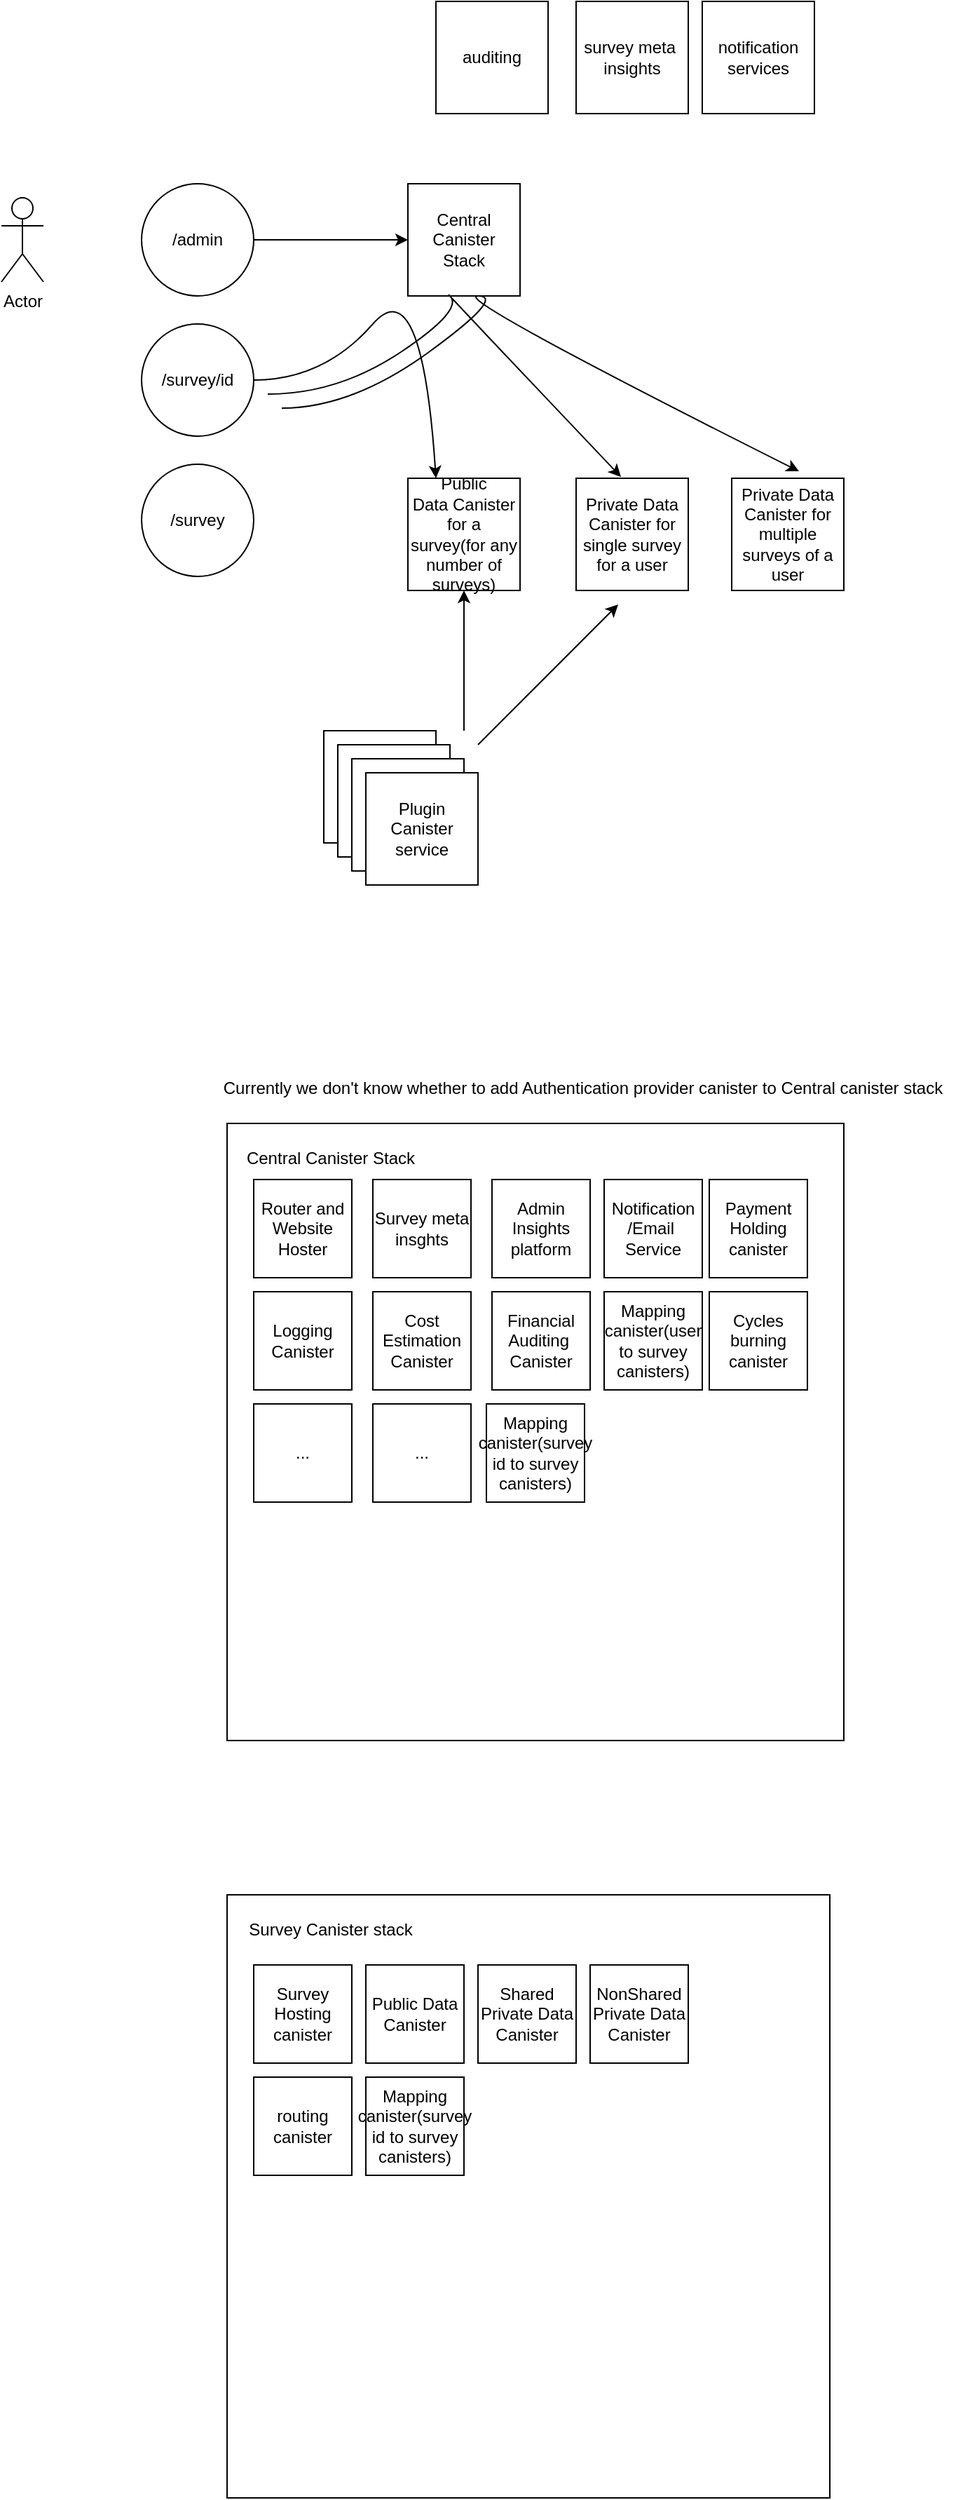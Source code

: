 <mxfile version="16.0.0" type="github">
  <diagram id="7NAlfg4iTmrK7nSItmeB" name="Page-1">
    <mxGraphModel dx="1186" dy="614" grid="1" gridSize="10" guides="1" tooltips="1" connect="1" arrows="1" fold="1" page="1" pageScale="1" pageWidth="850" pageHeight="1100" math="0" shadow="0">
      <root>
        <mxCell id="0" />
        <mxCell id="1" parent="0" />
        <mxCell id="pX9hVj9UVFLZUOQtLVUP-1" value="Actor" style="shape=umlActor;verticalLabelPosition=bottom;verticalAlign=top;html=1;outlineConnect=0;" vertex="1" parent="1">
          <mxGeometry x="30" y="240" width="30" height="60" as="geometry" />
        </mxCell>
        <mxCell id="pX9hVj9UVFLZUOQtLVUP-2" value="Central Canister Stack" style="whiteSpace=wrap;html=1;aspect=fixed;" vertex="1" parent="1">
          <mxGeometry x="320" y="230" width="80" height="80" as="geometry" />
        </mxCell>
        <mxCell id="pX9hVj9UVFLZUOQtLVUP-15" value="Public &lt;br&gt;Data Canister for a survey(for any number of surveys)" style="whiteSpace=wrap;html=1;aspect=fixed;" vertex="1" parent="1">
          <mxGeometry x="320" y="440" width="80" height="80" as="geometry" />
        </mxCell>
        <mxCell id="pX9hVj9UVFLZUOQtLVUP-16" value="/admin" style="ellipse;whiteSpace=wrap;html=1;aspect=fixed;" vertex="1" parent="1">
          <mxGeometry x="130" y="230" width="80" height="80" as="geometry" />
        </mxCell>
        <mxCell id="pX9hVj9UVFLZUOQtLVUP-17" value="/survey/id" style="ellipse;whiteSpace=wrap;html=1;aspect=fixed;" vertex="1" parent="1">
          <mxGeometry x="130" y="330" width="80" height="80" as="geometry" />
        </mxCell>
        <mxCell id="pX9hVj9UVFLZUOQtLVUP-20" value="/survey" style="ellipse;whiteSpace=wrap;html=1;aspect=fixed;" vertex="1" parent="1">
          <mxGeometry x="130" y="430" width="80" height="80" as="geometry" />
        </mxCell>
        <mxCell id="pX9hVj9UVFLZUOQtLVUP-22" value="Private Data Canister for single survey for a user" style="whiteSpace=wrap;html=1;aspect=fixed;" vertex="1" parent="1">
          <mxGeometry x="440" y="440" width="80" height="80" as="geometry" />
        </mxCell>
        <mxCell id="pX9hVj9UVFLZUOQtLVUP-23" value="Plugin Canister service" style="whiteSpace=wrap;html=1;aspect=fixed;" vertex="1" parent="1">
          <mxGeometry x="260" y="620" width="80" height="80" as="geometry" />
        </mxCell>
        <mxCell id="pX9hVj9UVFLZUOQtLVUP-24" value="Plugin Canister service" style="whiteSpace=wrap;html=1;aspect=fixed;" vertex="1" parent="1">
          <mxGeometry x="270" y="630" width="80" height="80" as="geometry" />
        </mxCell>
        <mxCell id="pX9hVj9UVFLZUOQtLVUP-25" value="Plugin Canister service" style="whiteSpace=wrap;html=1;aspect=fixed;" vertex="1" parent="1">
          <mxGeometry x="280" y="640" width="80" height="80" as="geometry" />
        </mxCell>
        <mxCell id="pX9hVj9UVFLZUOQtLVUP-26" value="Plugin Canister service" style="whiteSpace=wrap;html=1;aspect=fixed;" vertex="1" parent="1">
          <mxGeometry x="290" y="650" width="80" height="80" as="geometry" />
        </mxCell>
        <mxCell id="pX9hVj9UVFLZUOQtLVUP-27" value="" style="endArrow=classic;html=1;rounded=0;entryX=0.5;entryY=1;entryDx=0;entryDy=0;" edge="1" parent="1" target="pX9hVj9UVFLZUOQtLVUP-15">
          <mxGeometry width="50" height="50" relative="1" as="geometry">
            <mxPoint x="360" y="620" as="sourcePoint" />
            <mxPoint x="380" y="560" as="targetPoint" />
          </mxGeometry>
        </mxCell>
        <mxCell id="pX9hVj9UVFLZUOQtLVUP-28" value="" style="endArrow=classic;html=1;rounded=0;" edge="1" parent="1">
          <mxGeometry width="50" height="50" relative="1" as="geometry">
            <mxPoint x="370" y="630" as="sourcePoint" />
            <mxPoint x="470" y="530" as="targetPoint" />
          </mxGeometry>
        </mxCell>
        <mxCell id="pX9hVj9UVFLZUOQtLVUP-29" value="" style="endArrow=classic;html=1;rounded=0;" edge="1" parent="1" source="pX9hVj9UVFLZUOQtLVUP-16" target="pX9hVj9UVFLZUOQtLVUP-2">
          <mxGeometry width="50" height="50" relative="1" as="geometry">
            <mxPoint x="400" y="380" as="sourcePoint" />
            <mxPoint x="450" y="330" as="targetPoint" />
          </mxGeometry>
        </mxCell>
        <mxCell id="pX9hVj9UVFLZUOQtLVUP-35" value="auditing" style="whiteSpace=wrap;html=1;aspect=fixed;" vertex="1" parent="1">
          <mxGeometry x="340" y="100" width="80" height="80" as="geometry" />
        </mxCell>
        <mxCell id="pX9hVj9UVFLZUOQtLVUP-36" value="survey meta&amp;nbsp; insights" style="whiteSpace=wrap;html=1;aspect=fixed;" vertex="1" parent="1">
          <mxGeometry x="440" y="100" width="80" height="80" as="geometry" />
        </mxCell>
        <mxCell id="pX9hVj9UVFLZUOQtLVUP-38" value="" style="whiteSpace=wrap;html=1;aspect=fixed;" vertex="1" parent="1">
          <mxGeometry x="191" y="900" width="440" height="440" as="geometry" />
        </mxCell>
        <mxCell id="pX9hVj9UVFLZUOQtLVUP-37" value="notification services" style="whiteSpace=wrap;html=1;aspect=fixed;" vertex="1" parent="1">
          <mxGeometry x="530" y="100" width="80" height="80" as="geometry" />
        </mxCell>
        <mxCell id="pX9hVj9UVFLZUOQtLVUP-40" value="Central Canister Stack" style="text;html=1;strokeColor=none;fillColor=none;align=center;verticalAlign=middle;whiteSpace=wrap;rounded=0;" vertex="1" parent="1">
          <mxGeometry x="199.57" y="910" width="130" height="30" as="geometry" />
        </mxCell>
        <mxCell id="pX9hVj9UVFLZUOQtLVUP-41" value="Router and Website Hoster" style="whiteSpace=wrap;html=1;aspect=fixed;" vertex="1" parent="1">
          <mxGeometry x="210" y="940" width="70" height="70" as="geometry" />
        </mxCell>
        <mxCell id="pX9hVj9UVFLZUOQtLVUP-42" value="Survey meta insghts" style="whiteSpace=wrap;html=1;aspect=fixed;" vertex="1" parent="1">
          <mxGeometry x="295" y="940" width="70" height="70" as="geometry" />
        </mxCell>
        <mxCell id="pX9hVj9UVFLZUOQtLVUP-43" value="Admin Insights platform" style="whiteSpace=wrap;html=1;aspect=fixed;" vertex="1" parent="1">
          <mxGeometry x="380" y="940" width="70" height="70" as="geometry" />
        </mxCell>
        <mxCell id="pX9hVj9UVFLZUOQtLVUP-44" value="Notification /Email&amp;nbsp; Service" style="whiteSpace=wrap;html=1;aspect=fixed;" vertex="1" parent="1">
          <mxGeometry x="460" y="940" width="70" height="70" as="geometry" />
        </mxCell>
        <mxCell id="pX9hVj9UVFLZUOQtLVUP-45" value="Payment Holding canister" style="whiteSpace=wrap;html=1;aspect=fixed;" vertex="1" parent="1">
          <mxGeometry x="535" y="940" width="70" height="70" as="geometry" />
        </mxCell>
        <mxCell id="pX9hVj9UVFLZUOQtLVUP-46" value="Logging Canister" style="whiteSpace=wrap;html=1;aspect=fixed;" vertex="1" parent="1">
          <mxGeometry x="210" y="1020" width="70" height="70" as="geometry" />
        </mxCell>
        <mxCell id="pX9hVj9UVFLZUOQtLVUP-47" value="Cost Estimation Canister" style="whiteSpace=wrap;html=1;aspect=fixed;" vertex="1" parent="1">
          <mxGeometry x="295" y="1020" width="70" height="70" as="geometry" />
        </mxCell>
        <mxCell id="pX9hVj9UVFLZUOQtLVUP-48" value="Currently we don&#39;t know whether to add Authentication provider canister to Central canister stack" style="text;html=1;strokeColor=none;fillColor=none;align=center;verticalAlign=middle;whiteSpace=wrap;rounded=0;" vertex="1" parent="1">
          <mxGeometry x="170" y="860" width="550" height="30" as="geometry" />
        </mxCell>
        <mxCell id="pX9hVj9UVFLZUOQtLVUP-49" value="Financial Auditing&amp;nbsp; Canister" style="whiteSpace=wrap;html=1;aspect=fixed;" vertex="1" parent="1">
          <mxGeometry x="380" y="1020" width="70" height="70" as="geometry" />
        </mxCell>
        <mxCell id="pX9hVj9UVFLZUOQtLVUP-50" value="Mapping canister(user to survey canisters)" style="whiteSpace=wrap;html=1;aspect=fixed;" vertex="1" parent="1">
          <mxGeometry x="460" y="1020" width="70" height="70" as="geometry" />
        </mxCell>
        <mxCell id="pX9hVj9UVFLZUOQtLVUP-51" value="Cycles burning canister" style="whiteSpace=wrap;html=1;aspect=fixed;" vertex="1" parent="1">
          <mxGeometry x="535" y="1020" width="70" height="70" as="geometry" />
        </mxCell>
        <mxCell id="pX9hVj9UVFLZUOQtLVUP-52" value="..." style="whiteSpace=wrap;html=1;aspect=fixed;" vertex="1" parent="1">
          <mxGeometry x="210" y="1100" width="70" height="70" as="geometry" />
        </mxCell>
        <mxCell id="pX9hVj9UVFLZUOQtLVUP-53" value="..." style="whiteSpace=wrap;html=1;aspect=fixed;" vertex="1" parent="1">
          <mxGeometry x="295" y="1100" width="70" height="70" as="geometry" />
        </mxCell>
        <mxCell id="pX9hVj9UVFLZUOQtLVUP-54" value="" style="curved=1;endArrow=classic;html=1;rounded=0;entryX=0.25;entryY=0;entryDx=0;entryDy=0;" edge="1" parent="1" target="pX9hVj9UVFLZUOQtLVUP-15">
          <mxGeometry width="50" height="50" relative="1" as="geometry">
            <mxPoint x="210" y="370" as="sourcePoint" />
            <mxPoint x="260" y="320" as="targetPoint" />
            <Array as="points">
              <mxPoint x="260" y="370" />
              <mxPoint x="330" y="290" />
            </Array>
          </mxGeometry>
        </mxCell>
        <mxCell id="pX9hVj9UVFLZUOQtLVUP-56" value="" style="curved=1;endArrow=classic;html=1;rounded=0;entryX=0.4;entryY=-0.012;entryDx=0;entryDy=0;entryPerimeter=0;" edge="1" parent="1" target="pX9hVj9UVFLZUOQtLVUP-22">
          <mxGeometry width="50" height="50" relative="1" as="geometry">
            <mxPoint x="220" y="380" as="sourcePoint" />
            <mxPoint x="350" y="450" as="targetPoint" />
            <Array as="points">
              <mxPoint x="270" y="380" />
              <mxPoint x="360" y="320" />
              <mxPoint x="340" y="300" />
            </Array>
          </mxGeometry>
        </mxCell>
        <mxCell id="pX9hVj9UVFLZUOQtLVUP-57" value="Private Data Canister for multiple surveys of a user" style="whiteSpace=wrap;html=1;aspect=fixed;" vertex="1" parent="1">
          <mxGeometry x="551" y="440" width="80" height="80" as="geometry" />
        </mxCell>
        <mxCell id="pX9hVj9UVFLZUOQtLVUP-58" value="" style="curved=1;endArrow=classic;html=1;rounded=0;entryX=0.6;entryY=-0.062;entryDx=0;entryDy=0;entryPerimeter=0;" edge="1" parent="1" target="pX9hVj9UVFLZUOQtLVUP-57">
          <mxGeometry width="50" height="50" relative="1" as="geometry">
            <mxPoint x="230" y="390" as="sourcePoint" />
            <mxPoint x="482" y="449.04" as="targetPoint" />
            <Array as="points">
              <mxPoint x="280" y="390" />
              <mxPoint x="390" y="310" />
              <mxPoint x="350" y="310" />
            </Array>
          </mxGeometry>
        </mxCell>
        <mxCell id="pX9hVj9UVFLZUOQtLVUP-60" value="" style="whiteSpace=wrap;html=1;aspect=fixed;" vertex="1" parent="1">
          <mxGeometry x="191" y="1450" width="430" height="430" as="geometry" />
        </mxCell>
        <mxCell id="pX9hVj9UVFLZUOQtLVUP-61" value="Survey Canister stack" style="text;html=1;strokeColor=none;fillColor=none;align=center;verticalAlign=middle;whiteSpace=wrap;rounded=0;" vertex="1" parent="1">
          <mxGeometry x="194.57" y="1460" width="140" height="30" as="geometry" />
        </mxCell>
        <mxCell id="pX9hVj9UVFLZUOQtLVUP-63" value="Survey Hosting canister" style="whiteSpace=wrap;html=1;aspect=fixed;" vertex="1" parent="1">
          <mxGeometry x="210" y="1500" width="70" height="70" as="geometry" />
        </mxCell>
        <mxCell id="pX9hVj9UVFLZUOQtLVUP-65" value="Public Data Canister" style="whiteSpace=wrap;html=1;aspect=fixed;" vertex="1" parent="1">
          <mxGeometry x="290" y="1500" width="70" height="70" as="geometry" />
        </mxCell>
        <mxCell id="pX9hVj9UVFLZUOQtLVUP-66" value="Shared Private Data Canister" style="whiteSpace=wrap;html=1;aspect=fixed;" vertex="1" parent="1">
          <mxGeometry x="370" y="1500" width="70" height="70" as="geometry" />
        </mxCell>
        <mxCell id="pX9hVj9UVFLZUOQtLVUP-67" value="NonShared Private Data Canister" style="whiteSpace=wrap;html=1;aspect=fixed;" vertex="1" parent="1">
          <mxGeometry x="450" y="1500" width="70" height="70" as="geometry" />
        </mxCell>
        <mxCell id="pX9hVj9UVFLZUOQtLVUP-68" value="routing canister" style="whiteSpace=wrap;html=1;aspect=fixed;" vertex="1" parent="1">
          <mxGeometry x="210" y="1580" width="70" height="70" as="geometry" />
        </mxCell>
        <mxCell id="pX9hVj9UVFLZUOQtLVUP-69" value="Mapping canister(survey id to survey canisters)" style="whiteSpace=wrap;html=1;aspect=fixed;" vertex="1" parent="1">
          <mxGeometry x="376" y="1100" width="70" height="70" as="geometry" />
        </mxCell>
        <mxCell id="pX9hVj9UVFLZUOQtLVUP-70" value="Mapping canister(survey id to survey canisters)" style="whiteSpace=wrap;html=1;aspect=fixed;" vertex="1" parent="1">
          <mxGeometry x="290" y="1580" width="70" height="70" as="geometry" />
        </mxCell>
      </root>
    </mxGraphModel>
  </diagram>
</mxfile>

